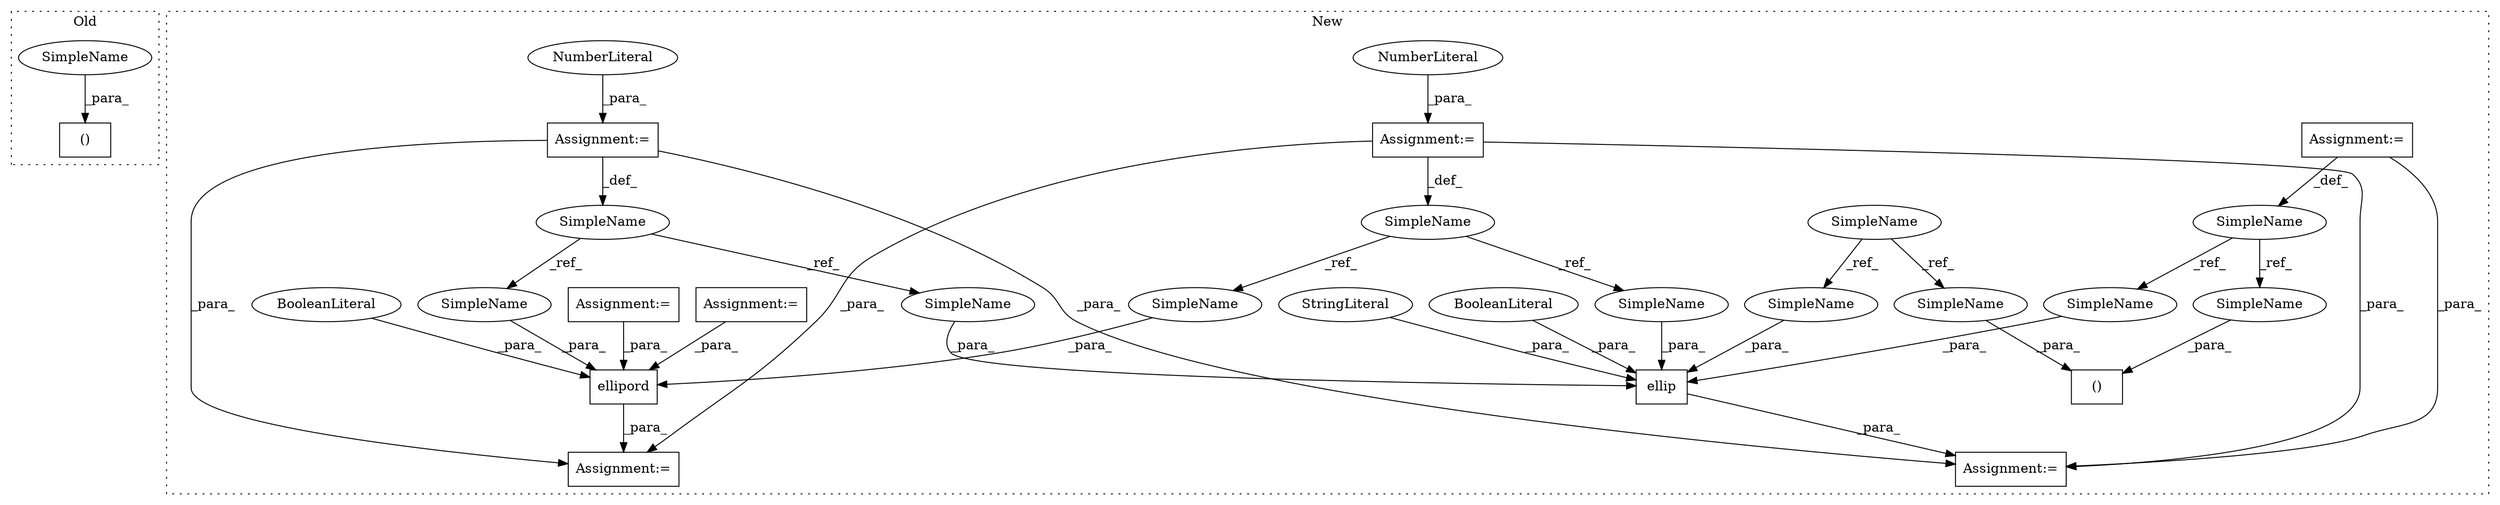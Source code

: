 digraph G {
subgraph cluster0 {
1 [label="()" a="106" s="9296" l="16" shape="box"];
25 [label="SimpleName" a="42" s="9310" l="2" shape="ellipse"];
label = "Old";
style="dotted";
}
subgraph cluster1 {
2 [label="ellip" a="32" s="15851,15878" l="6,1" shape="box"];
3 [label="SimpleName" a="42" s="15709" l="1" shape="ellipse"];
4 [label="()" a="106" s="15778" l="16" shape="box"];
5 [label="SimpleName" a="42" s="15647" l="2" shape="ellipse"];
6 [label="BooleanLiteral" a="9" s="15873" l="5" shape="ellipse"];
7 [label="SimpleName" a="42" s="15752" l="2" shape="ellipse"];
8 [label="ellipord" a="32" s="15796,15822" l="9,1" shape="box"];
9 [label="BooleanLiteral" a="9" s="15817" l="5" shape="ellipse"];
10 [label="SimpleName" a="42" s="15762" l="2" shape="ellipse"];
11 [label="Assignment:=" a="7" s="15742" l="1" shape="box"];
12 [label="Assignment:=" a="7" s="15709" l="1" shape="box"];
13 [label="Assignment:=" a="7" s="15764" l="1" shape="box"];
14 [label="NumberLiteral" a="34" s="15765" l="2" shape="ellipse"];
15 [label="Assignment:=" a="7" s="15754" l="1" shape="box"];
16 [label="NumberLiteral" a="34" s="15755" l="1" shape="ellipse"];
17 [label="Assignment:=" a="7" s="15794" l="2" shape="box"];
18 [label="Assignment:=" a="7" s="15730" l="1" shape="box"];
19 [label="StringLiteral" a="45" s="15868" l="4" shape="ellipse"];
20 [label="Assignment:=" a="7" s="15849" l="2" shape="box"];
21 [label="SimpleName" a="42" s="15792" l="2" shape="ellipse"];
22 [label="SimpleName" a="42" s="15865" l="2" shape="ellipse"];
23 [label="SimpleName" a="42" s="15857" l="1" shape="ellipse"];
24 [label="SimpleName" a="42" s="15778" l="1" shape="ellipse"];
26 [label="SimpleName" a="42" s="15811" l="2" shape="ellipse"];
27 [label="SimpleName" a="42" s="15859" l="2" shape="ellipse"];
28 [label="SimpleName" a="42" s="15862" l="2" shape="ellipse"];
29 [label="SimpleName" a="42" s="15814" l="2" shape="ellipse"];
label = "New";
style="dotted";
}
2 -> 20 [label="_para_"];
3 -> 23 [label="_ref_"];
3 -> 24 [label="_ref_"];
5 -> 22 [label="_ref_"];
5 -> 21 [label="_ref_"];
6 -> 2 [label="_para_"];
7 -> 27 [label="_ref_"];
7 -> 26 [label="_ref_"];
8 -> 17 [label="_para_"];
9 -> 8 [label="_para_"];
10 -> 28 [label="_ref_"];
10 -> 29 [label="_ref_"];
11 -> 8 [label="_para_"];
12 -> 20 [label="_para_"];
12 -> 3 [label="_def_"];
13 -> 17 [label="_para_"];
13 -> 20 [label="_para_"];
13 -> 10 [label="_def_"];
14 -> 13 [label="_para_"];
15 -> 17 [label="_para_"];
15 -> 20 [label="_para_"];
15 -> 7 [label="_def_"];
16 -> 15 [label="_para_"];
18 -> 8 [label="_para_"];
19 -> 2 [label="_para_"];
21 -> 4 [label="_para_"];
22 -> 2 [label="_para_"];
23 -> 2 [label="_para_"];
24 -> 4 [label="_para_"];
25 -> 1 [label="_para_"];
26 -> 8 [label="_para_"];
27 -> 2 [label="_para_"];
28 -> 2 [label="_para_"];
29 -> 8 [label="_para_"];
}